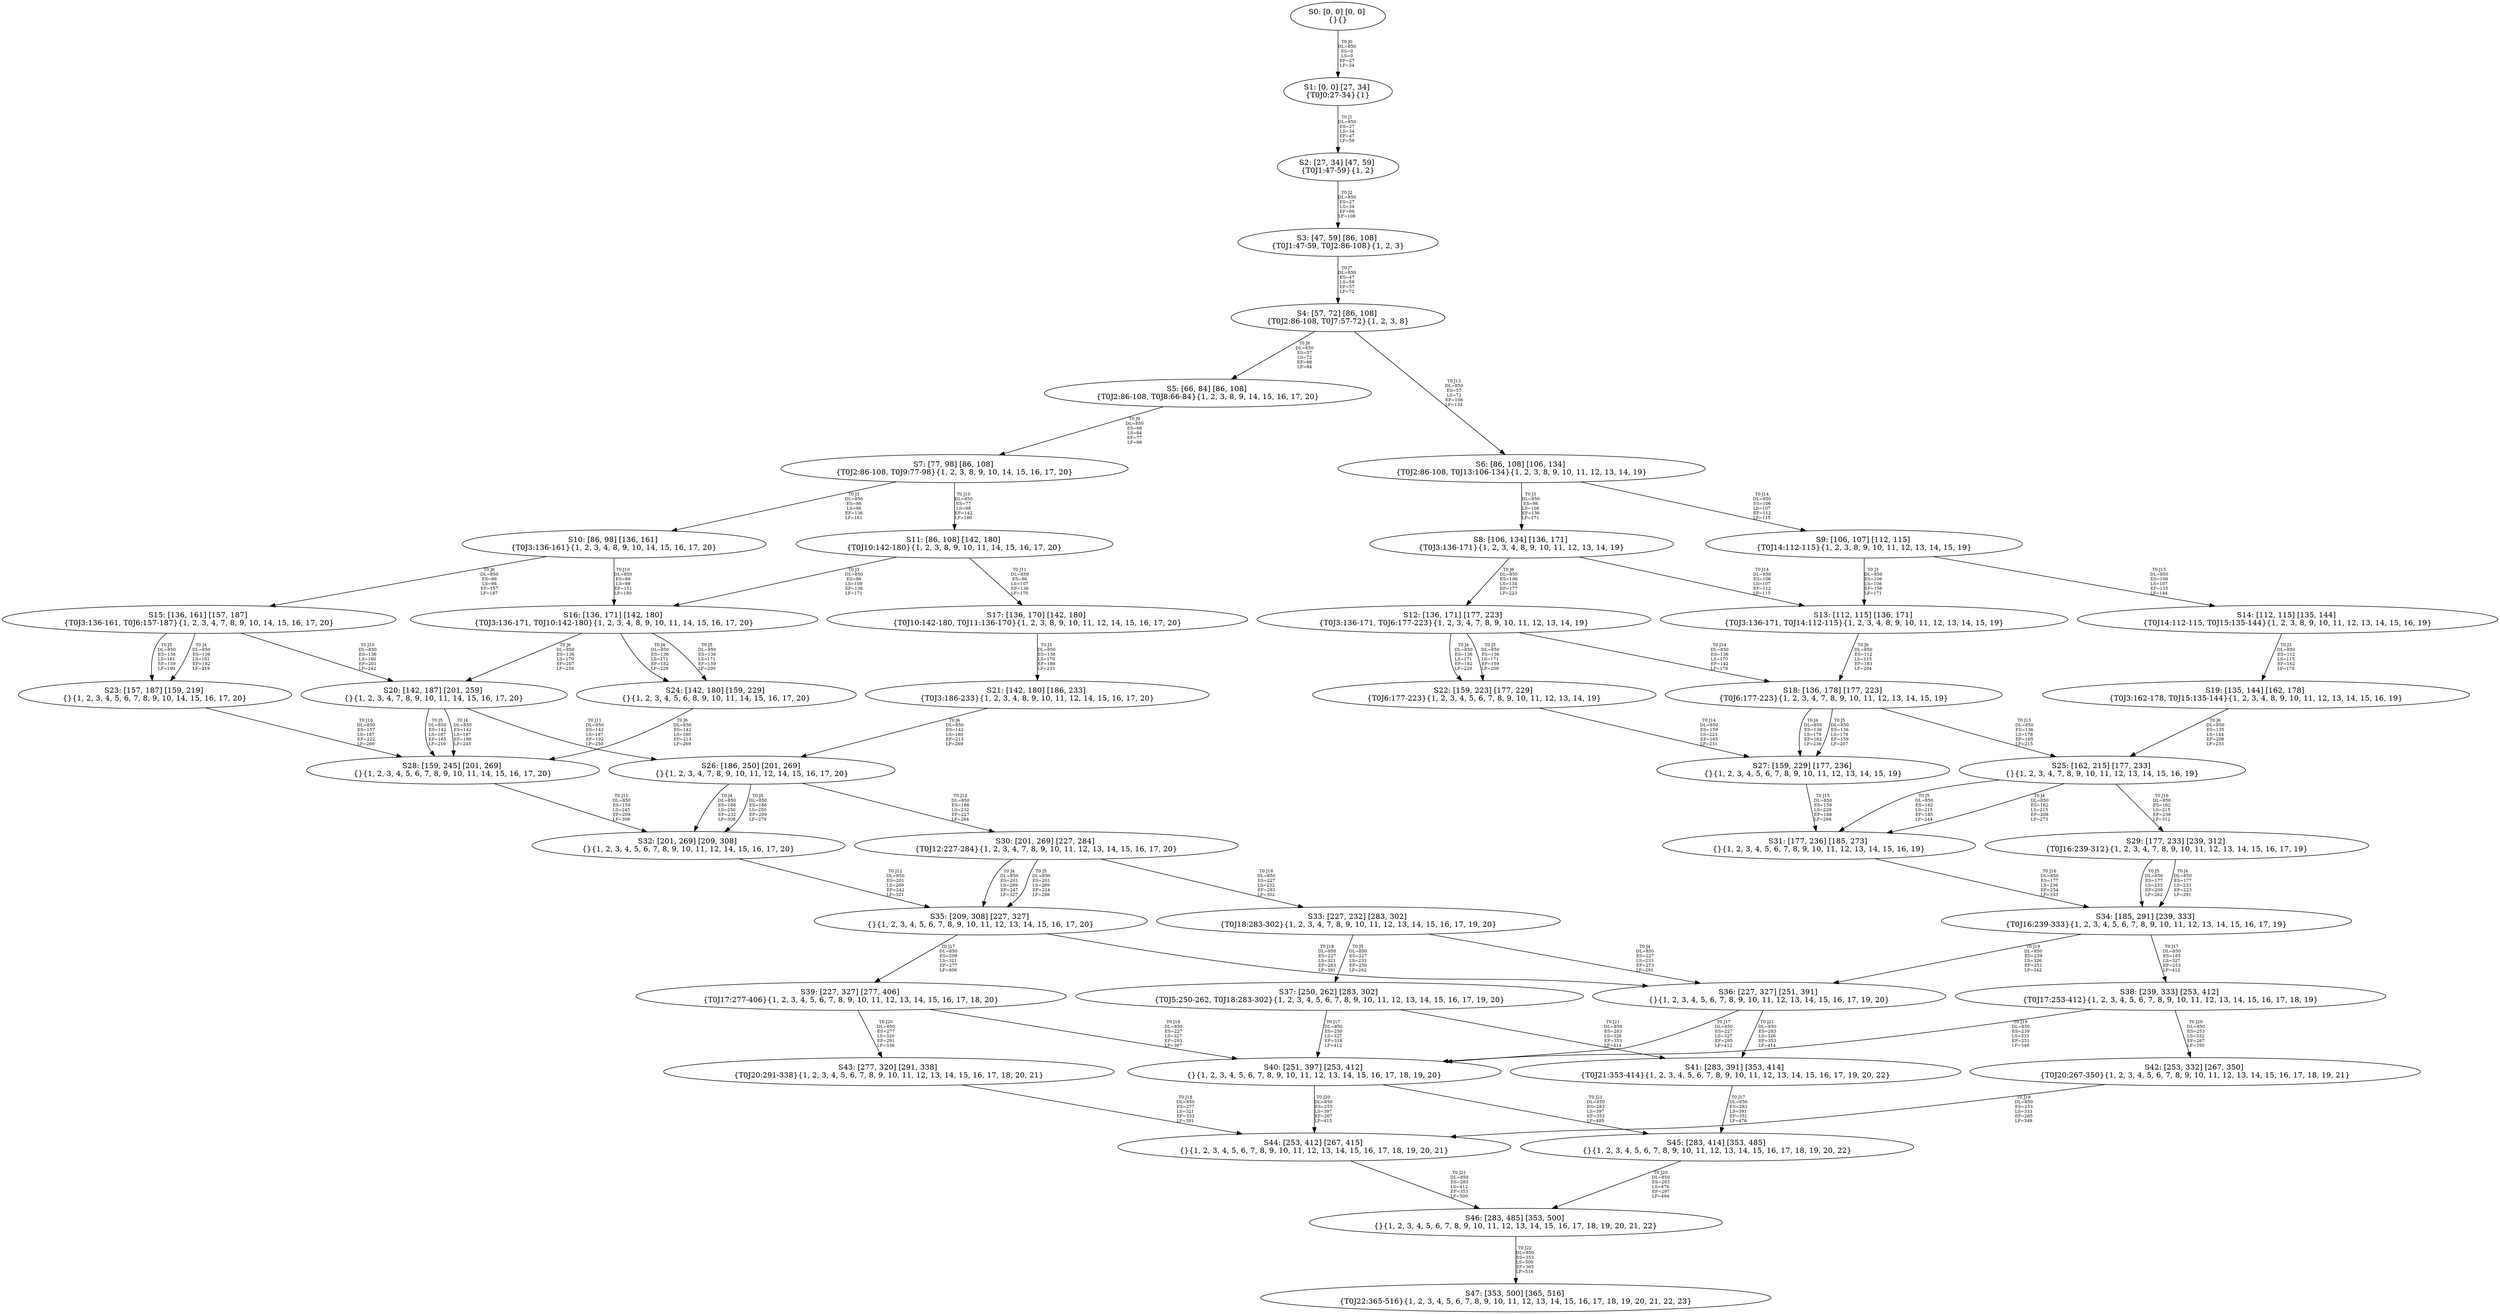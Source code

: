 digraph {
	S0[label="S0: [0, 0] [0, 0] \n{}{}"];
	S1[label="S1: [0, 0] [27, 34] \n{T0J0:27-34}{1}"];
	S2[label="S2: [27, 34] [47, 59] \n{T0J1:47-59}{1, 2}"];
	S3[label="S3: [47, 59] [86, 108] \n{T0J1:47-59, T0J2:86-108}{1, 2, 3}"];
	S4[label="S4: [57, 72] [86, 108] \n{T0J2:86-108, T0J7:57-72}{1, 2, 3, 8}"];
	S5[label="S5: [66, 84] [86, 108] \n{T0J2:86-108, T0J8:66-84}{1, 2, 3, 8, 9, 14, 15, 16, 17, 20}"];
	S6[label="S6: [86, 108] [106, 134] \n{T0J2:86-108, T0J13:106-134}{1, 2, 3, 8, 9, 10, 11, 12, 13, 14, 19}"];
	S7[label="S7: [77, 98] [86, 108] \n{T0J2:86-108, T0J9:77-98}{1, 2, 3, 8, 9, 10, 14, 15, 16, 17, 20}"];
	S8[label="S8: [106, 134] [136, 171] \n{T0J3:136-171}{1, 2, 3, 4, 8, 9, 10, 11, 12, 13, 14, 19}"];
	S9[label="S9: [106, 107] [112, 115] \n{T0J14:112-115}{1, 2, 3, 8, 9, 10, 11, 12, 13, 14, 15, 19}"];
	S10[label="S10: [86, 98] [136, 161] \n{T0J3:136-161}{1, 2, 3, 4, 8, 9, 10, 14, 15, 16, 17, 20}"];
	S11[label="S11: [86, 108] [142, 180] \n{T0J10:142-180}{1, 2, 3, 8, 9, 10, 11, 14, 15, 16, 17, 20}"];
	S12[label="S12: [136, 171] [177, 223] \n{T0J3:136-171, T0J6:177-223}{1, 2, 3, 4, 7, 8, 9, 10, 11, 12, 13, 14, 19}"];
	S13[label="S13: [112, 115] [136, 171] \n{T0J3:136-171, T0J14:112-115}{1, 2, 3, 4, 8, 9, 10, 11, 12, 13, 14, 15, 19}"];
	S14[label="S14: [112, 115] [135, 144] \n{T0J14:112-115, T0J15:135-144}{1, 2, 3, 8, 9, 10, 11, 12, 13, 14, 15, 16, 19}"];
	S15[label="S15: [136, 161] [157, 187] \n{T0J3:136-161, T0J6:157-187}{1, 2, 3, 4, 7, 8, 9, 10, 14, 15, 16, 17, 20}"];
	S16[label="S16: [136, 171] [142, 180] \n{T0J3:136-171, T0J10:142-180}{1, 2, 3, 4, 8, 9, 10, 11, 14, 15, 16, 17, 20}"];
	S17[label="S17: [136, 170] [142, 180] \n{T0J10:142-180, T0J11:136-170}{1, 2, 3, 8, 9, 10, 11, 12, 14, 15, 16, 17, 20}"];
	S18[label="S18: [136, 178] [177, 223] \n{T0J6:177-223}{1, 2, 3, 4, 7, 8, 9, 10, 11, 12, 13, 14, 15, 19}"];
	S19[label="S19: [135, 144] [162, 178] \n{T0J3:162-178, T0J15:135-144}{1, 2, 3, 4, 8, 9, 10, 11, 12, 13, 14, 15, 16, 19}"];
	S20[label="S20: [142, 187] [201, 259] \n{}{1, 2, 3, 4, 7, 8, 9, 10, 11, 14, 15, 16, 17, 20}"];
	S21[label="S21: [142, 180] [186, 233] \n{T0J3:186-233}{1, 2, 3, 4, 8, 9, 10, 11, 12, 14, 15, 16, 17, 20}"];
	S22[label="S22: [159, 223] [177, 229] \n{T0J6:177-223}{1, 2, 3, 4, 5, 6, 7, 8, 9, 10, 11, 12, 13, 14, 19}"];
	S23[label="S23: [157, 187] [159, 219] \n{}{1, 2, 3, 4, 5, 6, 7, 8, 9, 10, 14, 15, 16, 17, 20}"];
	S24[label="S24: [142, 180] [159, 229] \n{}{1, 2, 3, 4, 5, 6, 8, 9, 10, 11, 14, 15, 16, 17, 20}"];
	S25[label="S25: [162, 215] [177, 233] \n{}{1, 2, 3, 4, 7, 8, 9, 10, 11, 12, 13, 14, 15, 16, 19}"];
	S26[label="S26: [186, 250] [201, 269] \n{}{1, 2, 3, 4, 7, 8, 9, 10, 11, 12, 14, 15, 16, 17, 20}"];
	S27[label="S27: [159, 229] [177, 236] \n{}{1, 2, 3, 4, 5, 6, 7, 8, 9, 10, 11, 12, 13, 14, 15, 19}"];
	S28[label="S28: [159, 245] [201, 269] \n{}{1, 2, 3, 4, 5, 6, 7, 8, 9, 10, 11, 14, 15, 16, 17, 20}"];
	S29[label="S29: [177, 233] [239, 312] \n{T0J16:239-312}{1, 2, 3, 4, 7, 8, 9, 10, 11, 12, 13, 14, 15, 16, 17, 19}"];
	S30[label="S30: [201, 269] [227, 284] \n{T0J12:227-284}{1, 2, 3, 4, 7, 8, 9, 10, 11, 12, 13, 14, 15, 16, 17, 20}"];
	S31[label="S31: [177, 236] [185, 273] \n{}{1, 2, 3, 4, 5, 6, 7, 8, 9, 10, 11, 12, 13, 14, 15, 16, 19}"];
	S32[label="S32: [201, 269] [209, 308] \n{}{1, 2, 3, 4, 5, 6, 7, 8, 9, 10, 11, 12, 14, 15, 16, 17, 20}"];
	S33[label="S33: [227, 232] [283, 302] \n{T0J18:283-302}{1, 2, 3, 4, 7, 8, 9, 10, 11, 12, 13, 14, 15, 16, 17, 19, 20}"];
	S34[label="S34: [185, 291] [239, 333] \n{T0J16:239-333}{1, 2, 3, 4, 5, 6, 7, 8, 9, 10, 11, 12, 13, 14, 15, 16, 17, 19}"];
	S35[label="S35: [209, 308] [227, 327] \n{}{1, 2, 3, 4, 5, 6, 7, 8, 9, 10, 11, 12, 13, 14, 15, 16, 17, 20}"];
	S36[label="S36: [227, 327] [251, 391] \n{}{1, 2, 3, 4, 5, 6, 7, 8, 9, 10, 11, 12, 13, 14, 15, 16, 17, 19, 20}"];
	S37[label="S37: [250, 262] [283, 302] \n{T0J5:250-262, T0J18:283-302}{1, 2, 3, 4, 5, 6, 7, 8, 9, 10, 11, 12, 13, 14, 15, 16, 17, 19, 20}"];
	S38[label="S38: [239, 333] [253, 412] \n{T0J17:253-412}{1, 2, 3, 4, 5, 6, 7, 8, 9, 10, 11, 12, 13, 14, 15, 16, 17, 18, 19}"];
	S39[label="S39: [227, 327] [277, 406] \n{T0J17:277-406}{1, 2, 3, 4, 5, 6, 7, 8, 9, 10, 11, 12, 13, 14, 15, 16, 17, 18, 20}"];
	S40[label="S40: [251, 397] [253, 412] \n{}{1, 2, 3, 4, 5, 6, 7, 8, 9, 10, 11, 12, 13, 14, 15, 16, 17, 18, 19, 20}"];
	S41[label="S41: [283, 391] [353, 414] \n{T0J21:353-414}{1, 2, 3, 4, 5, 6, 7, 8, 9, 10, 11, 12, 13, 14, 15, 16, 17, 19, 20, 22}"];
	S42[label="S42: [253, 332] [267, 350] \n{T0J20:267-350}{1, 2, 3, 4, 5, 6, 7, 8, 9, 10, 11, 12, 13, 14, 15, 16, 17, 18, 19, 21}"];
	S43[label="S43: [277, 320] [291, 338] \n{T0J20:291-338}{1, 2, 3, 4, 5, 6, 7, 8, 9, 10, 11, 12, 13, 14, 15, 16, 17, 18, 20, 21}"];
	S44[label="S44: [253, 412] [267, 415] \n{}{1, 2, 3, 4, 5, 6, 7, 8, 9, 10, 11, 12, 13, 14, 15, 16, 17, 18, 19, 20, 21}"];
	S45[label="S45: [283, 414] [353, 485] \n{}{1, 2, 3, 4, 5, 6, 7, 8, 9, 10, 11, 12, 13, 14, 15, 16, 17, 18, 19, 20, 22}"];
	S46[label="S46: [283, 485] [353, 500] \n{}{1, 2, 3, 4, 5, 6, 7, 8, 9, 10, 11, 12, 13, 14, 15, 16, 17, 18, 19, 20, 21, 22}"];
	S47[label="S47: [353, 500] [365, 516] \n{T0J22:365-516}{1, 2, 3, 4, 5, 6, 7, 8, 9, 10, 11, 12, 13, 14, 15, 16, 17, 18, 19, 20, 21, 22, 23}"];
	S0 -> S1[label="T0 J0\nDL=850\nES=0\nLS=0\nEF=27\nLF=34",fontsize=8];
	S1 -> S2[label="T0 J1\nDL=850\nES=27\nLS=34\nEF=47\nLF=59",fontsize=8];
	S2 -> S3[label="T0 J2\nDL=850\nES=27\nLS=34\nEF=86\nLF=108",fontsize=8];
	S3 -> S4[label="T0 J7\nDL=850\nES=47\nLS=59\nEF=57\nLF=72",fontsize=8];
	S4 -> S5[label="T0 J8\nDL=850\nES=57\nLS=72\nEF=66\nLF=84",fontsize=8];
	S4 -> S6[label="T0 J13\nDL=850\nES=57\nLS=72\nEF=106\nLF=134",fontsize=8];
	S5 -> S7[label="T0 J9\nDL=850\nES=66\nLS=84\nEF=77\nLF=98",fontsize=8];
	S6 -> S8[label="T0 J3\nDL=850\nES=86\nLS=108\nEF=136\nLF=171",fontsize=8];
	S6 -> S9[label="T0 J14\nDL=850\nES=106\nLS=107\nEF=112\nLF=115",fontsize=8];
	S7 -> S10[label="T0 J3\nDL=850\nES=86\nLS=98\nEF=136\nLF=161",fontsize=8];
	S7 -> S11[label="T0 J10\nDL=850\nES=77\nLS=98\nEF=142\nLF=180",fontsize=8];
	S8 -> S12[label="T0 J6\nDL=850\nES=106\nLS=134\nEF=177\nLF=223",fontsize=8];
	S8 -> S13[label="T0 J14\nDL=850\nES=106\nLS=107\nEF=112\nLF=115",fontsize=8];
	S9 -> S13[label="T0 J3\nDL=850\nES=106\nLS=108\nEF=156\nLF=171",fontsize=8];
	S9 -> S14[label="T0 J15\nDL=850\nES=106\nLS=107\nEF=135\nLF=144",fontsize=8];
	S10 -> S15[label="T0 J6\nDL=850\nES=86\nLS=98\nEF=157\nLF=187",fontsize=8];
	S10 -> S16[label="T0 J10\nDL=850\nES=86\nLS=98\nEF=151\nLF=180",fontsize=8];
	S11 -> S16[label="T0 J3\nDL=850\nES=86\nLS=108\nEF=136\nLF=171",fontsize=8];
	S11 -> S17[label="T0 J11\nDL=850\nES=86\nLS=107\nEF=136\nLF=170",fontsize=8];
	S12 -> S22[label="T0 J4\nDL=850\nES=136\nLS=171\nEF=182\nLF=229",fontsize=8];
	S12 -> S22[label="T0 J5\nDL=850\nES=136\nLS=171\nEF=159\nLF=200",fontsize=8];
	S12 -> S18[label="T0 J14\nDL=850\nES=136\nLS=170\nEF=142\nLF=178",fontsize=8];
	S13 -> S18[label="T0 J6\nDL=850\nES=112\nLS=115\nEF=183\nLF=204",fontsize=8];
	S14 -> S19[label="T0 J3\nDL=850\nES=112\nLS=115\nEF=162\nLF=178",fontsize=8];
	S15 -> S23[label="T0 J4\nDL=850\nES=136\nLS=161\nEF=182\nLF=219",fontsize=8];
	S15 -> S23[label="T0 J5\nDL=850\nES=136\nLS=161\nEF=159\nLF=190",fontsize=8];
	S15 -> S20[label="T0 J10\nDL=850\nES=136\nLS=160\nEF=201\nLF=242",fontsize=8];
	S16 -> S24[label="T0 J4\nDL=850\nES=136\nLS=171\nEF=182\nLF=229",fontsize=8];
	S16 -> S24[label="T0 J5\nDL=850\nES=136\nLS=171\nEF=159\nLF=200",fontsize=8];
	S16 -> S20[label="T0 J6\nDL=850\nES=136\nLS=170\nEF=207\nLF=259",fontsize=8];
	S17 -> S21[label="T0 J3\nDL=850\nES=136\nLS=170\nEF=186\nLF=233",fontsize=8];
	S18 -> S27[label="T0 J4\nDL=850\nES=136\nLS=178\nEF=182\nLF=236",fontsize=8];
	S18 -> S27[label="T0 J5\nDL=850\nES=136\nLS=178\nEF=159\nLF=207",fontsize=8];
	S18 -> S25[label="T0 J15\nDL=850\nES=136\nLS=178\nEF=165\nLF=215",fontsize=8];
	S19 -> S25[label="T0 J6\nDL=850\nES=135\nLS=144\nEF=206\nLF=233",fontsize=8];
	S20 -> S28[label="T0 J4\nDL=850\nES=142\nLS=187\nEF=188\nLF=245",fontsize=8];
	S20 -> S28[label="T0 J5\nDL=850\nES=142\nLS=187\nEF=165\nLF=216",fontsize=8];
	S20 -> S26[label="T0 J11\nDL=850\nES=142\nLS=187\nEF=192\nLF=250",fontsize=8];
	S21 -> S26[label="T0 J6\nDL=850\nES=142\nLS=180\nEF=213\nLF=269",fontsize=8];
	S22 -> S27[label="T0 J14\nDL=850\nES=159\nLS=223\nEF=165\nLF=231",fontsize=8];
	S23 -> S28[label="T0 J10\nDL=850\nES=157\nLS=187\nEF=222\nLF=269",fontsize=8];
	S24 -> S28[label="T0 J6\nDL=850\nES=142\nLS=180\nEF=213\nLF=269",fontsize=8];
	S25 -> S31[label="T0 J4\nDL=850\nES=162\nLS=215\nEF=208\nLF=273",fontsize=8];
	S25 -> S31[label="T0 J5\nDL=850\nES=162\nLS=215\nEF=185\nLF=244",fontsize=8];
	S25 -> S29[label="T0 J16\nDL=850\nES=162\nLS=215\nEF=239\nLF=312",fontsize=8];
	S26 -> S32[label="T0 J4\nDL=850\nES=186\nLS=250\nEF=232\nLF=308",fontsize=8];
	S26 -> S32[label="T0 J5\nDL=850\nES=186\nLS=250\nEF=209\nLF=279",fontsize=8];
	S26 -> S30[label="T0 J12\nDL=850\nES=186\nLS=232\nEF=227\nLF=284",fontsize=8];
	S27 -> S31[label="T0 J15\nDL=850\nES=159\nLS=229\nEF=188\nLF=266",fontsize=8];
	S28 -> S32[label="T0 J11\nDL=850\nES=159\nLS=245\nEF=209\nLF=308",fontsize=8];
	S29 -> S34[label="T0 J4\nDL=850\nES=177\nLS=233\nEF=223\nLF=291",fontsize=8];
	S29 -> S34[label="T0 J5\nDL=850\nES=177\nLS=233\nEF=200\nLF=262",fontsize=8];
	S30 -> S35[label="T0 J4\nDL=850\nES=201\nLS=269\nEF=247\nLF=327",fontsize=8];
	S30 -> S35[label="T0 J5\nDL=850\nES=201\nLS=269\nEF=224\nLF=298",fontsize=8];
	S30 -> S33[label="T0 J18\nDL=850\nES=227\nLS=232\nEF=283\nLF=302",fontsize=8];
	S31 -> S34[label="T0 J16\nDL=850\nES=177\nLS=236\nEF=254\nLF=333",fontsize=8];
	S32 -> S35[label="T0 J12\nDL=850\nES=201\nLS=269\nEF=242\nLF=321",fontsize=8];
	S33 -> S36[label="T0 J4\nDL=850\nES=227\nLS=233\nEF=273\nLF=291",fontsize=8];
	S33 -> S37[label="T0 J5\nDL=850\nES=227\nLS=233\nEF=250\nLF=262",fontsize=8];
	S34 -> S38[label="T0 J17\nDL=850\nES=185\nLS=327\nEF=253\nLF=412",fontsize=8];
	S34 -> S36[label="T0 J19\nDL=850\nES=239\nLS=326\nEF=251\nLF=342",fontsize=8];
	S35 -> S39[label="T0 J17\nDL=850\nES=209\nLS=321\nEF=277\nLF=406",fontsize=8];
	S35 -> S36[label="T0 J18\nDL=850\nES=227\nLS=321\nEF=283\nLF=391",fontsize=8];
	S36 -> S40[label="T0 J17\nDL=850\nES=227\nLS=327\nEF=295\nLF=412",fontsize=8];
	S36 -> S41[label="T0 J21\nDL=850\nES=283\nLS=326\nEF=353\nLF=414",fontsize=8];
	S37 -> S40[label="T0 J17\nDL=850\nES=250\nLS=327\nEF=318\nLF=412",fontsize=8];
	S37 -> S41[label="T0 J21\nDL=850\nES=283\nLS=326\nEF=353\nLF=414",fontsize=8];
	S38 -> S40[label="T0 J19\nDL=850\nES=239\nLS=333\nEF=251\nLF=349",fontsize=8];
	S38 -> S42[label="T0 J20\nDL=850\nES=253\nLS=332\nEF=267\nLF=350",fontsize=8];
	S39 -> S40[label="T0 J18\nDL=850\nES=227\nLS=327\nEF=283\nLF=397",fontsize=8];
	S39 -> S43[label="T0 J20\nDL=850\nES=277\nLS=320\nEF=291\nLF=338",fontsize=8];
	S40 -> S44[label="T0 J20\nDL=850\nES=253\nLS=397\nEF=267\nLF=415",fontsize=8];
	S40 -> S45[label="T0 J21\nDL=850\nES=283\nLS=397\nEF=353\nLF=485",fontsize=8];
	S41 -> S45[label="T0 J17\nDL=850\nES=283\nLS=391\nEF=351\nLF=476",fontsize=8];
	S42 -> S44[label="T0 J19\nDL=850\nES=253\nLS=333\nEF=265\nLF=349",fontsize=8];
	S43 -> S44[label="T0 J18\nDL=850\nES=277\nLS=321\nEF=333\nLF=391",fontsize=8];
	S44 -> S46[label="T0 J21\nDL=850\nES=283\nLS=412\nEF=353\nLF=500",fontsize=8];
	S45 -> S46[label="T0 J20\nDL=850\nES=283\nLS=476\nEF=297\nLF=494",fontsize=8];
	S46 -> S47[label="T0 J22\nDL=850\nES=353\nLS=500\nEF=365\nLF=516",fontsize=8];
}
